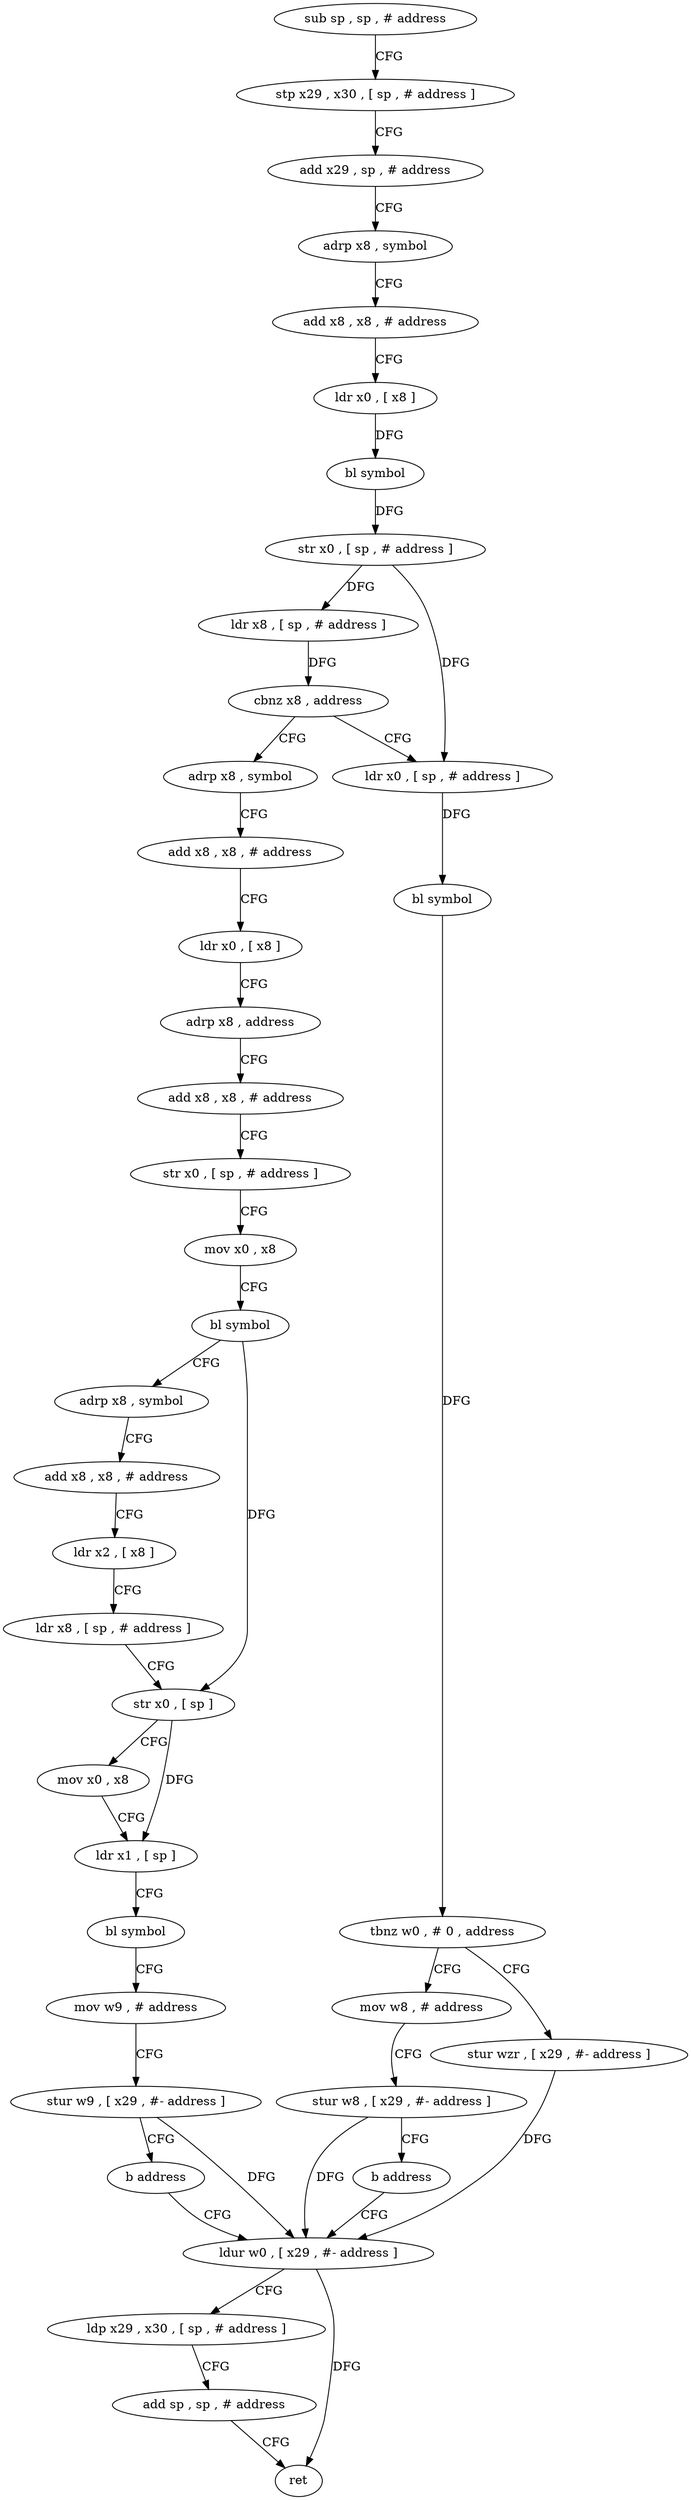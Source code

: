 digraph "func" {
"4217684" [label = "sub sp , sp , # address" ]
"4217688" [label = "stp x29 , x30 , [ sp , # address ]" ]
"4217692" [label = "add x29 , sp , # address" ]
"4217696" [label = "adrp x8 , symbol" ]
"4217700" [label = "add x8 , x8 , # address" ]
"4217704" [label = "ldr x0 , [ x8 ]" ]
"4217708" [label = "bl symbol" ]
"4217712" [label = "str x0 , [ sp , # address ]" ]
"4217716" [label = "ldr x8 , [ sp , # address ]" ]
"4217720" [label = "cbnz x8 , address" ]
"4217800" [label = "ldr x0 , [ sp , # address ]" ]
"4217724" [label = "adrp x8 , symbol" ]
"4217804" [label = "bl symbol" ]
"4217808" [label = "tbnz w0 , # 0 , address" ]
"4217824" [label = "stur wzr , [ x29 , #- address ]" ]
"4217812" [label = "mov w8 , # address" ]
"4217728" [label = "add x8 , x8 , # address" ]
"4217732" [label = "ldr x0 , [ x8 ]" ]
"4217736" [label = "adrp x8 , address" ]
"4217740" [label = "add x8 , x8 , # address" ]
"4217744" [label = "str x0 , [ sp , # address ]" ]
"4217748" [label = "mov x0 , x8" ]
"4217752" [label = "bl symbol" ]
"4217756" [label = "adrp x8 , symbol" ]
"4217760" [label = "add x8 , x8 , # address" ]
"4217764" [label = "ldr x2 , [ x8 ]" ]
"4217768" [label = "ldr x8 , [ sp , # address ]" ]
"4217772" [label = "str x0 , [ sp ]" ]
"4217776" [label = "mov x0 , x8" ]
"4217780" [label = "ldr x1 , [ sp ]" ]
"4217784" [label = "bl symbol" ]
"4217788" [label = "mov w9 , # address" ]
"4217792" [label = "stur w9 , [ x29 , #- address ]" ]
"4217796" [label = "b address" ]
"4217828" [label = "ldur w0 , [ x29 , #- address ]" ]
"4217816" [label = "stur w8 , [ x29 , #- address ]" ]
"4217820" [label = "b address" ]
"4217832" [label = "ldp x29 , x30 , [ sp , # address ]" ]
"4217836" [label = "add sp , sp , # address" ]
"4217840" [label = "ret" ]
"4217684" -> "4217688" [ label = "CFG" ]
"4217688" -> "4217692" [ label = "CFG" ]
"4217692" -> "4217696" [ label = "CFG" ]
"4217696" -> "4217700" [ label = "CFG" ]
"4217700" -> "4217704" [ label = "CFG" ]
"4217704" -> "4217708" [ label = "DFG" ]
"4217708" -> "4217712" [ label = "DFG" ]
"4217712" -> "4217716" [ label = "DFG" ]
"4217712" -> "4217800" [ label = "DFG" ]
"4217716" -> "4217720" [ label = "DFG" ]
"4217720" -> "4217800" [ label = "CFG" ]
"4217720" -> "4217724" [ label = "CFG" ]
"4217800" -> "4217804" [ label = "DFG" ]
"4217724" -> "4217728" [ label = "CFG" ]
"4217804" -> "4217808" [ label = "DFG" ]
"4217808" -> "4217824" [ label = "CFG" ]
"4217808" -> "4217812" [ label = "CFG" ]
"4217824" -> "4217828" [ label = "DFG" ]
"4217812" -> "4217816" [ label = "CFG" ]
"4217728" -> "4217732" [ label = "CFG" ]
"4217732" -> "4217736" [ label = "CFG" ]
"4217736" -> "4217740" [ label = "CFG" ]
"4217740" -> "4217744" [ label = "CFG" ]
"4217744" -> "4217748" [ label = "CFG" ]
"4217748" -> "4217752" [ label = "CFG" ]
"4217752" -> "4217756" [ label = "CFG" ]
"4217752" -> "4217772" [ label = "DFG" ]
"4217756" -> "4217760" [ label = "CFG" ]
"4217760" -> "4217764" [ label = "CFG" ]
"4217764" -> "4217768" [ label = "CFG" ]
"4217768" -> "4217772" [ label = "CFG" ]
"4217772" -> "4217776" [ label = "CFG" ]
"4217772" -> "4217780" [ label = "DFG" ]
"4217776" -> "4217780" [ label = "CFG" ]
"4217780" -> "4217784" [ label = "CFG" ]
"4217784" -> "4217788" [ label = "CFG" ]
"4217788" -> "4217792" [ label = "CFG" ]
"4217792" -> "4217796" [ label = "CFG" ]
"4217792" -> "4217828" [ label = "DFG" ]
"4217796" -> "4217828" [ label = "CFG" ]
"4217828" -> "4217832" [ label = "CFG" ]
"4217828" -> "4217840" [ label = "DFG" ]
"4217816" -> "4217820" [ label = "CFG" ]
"4217816" -> "4217828" [ label = "DFG" ]
"4217820" -> "4217828" [ label = "CFG" ]
"4217832" -> "4217836" [ label = "CFG" ]
"4217836" -> "4217840" [ label = "CFG" ]
}
